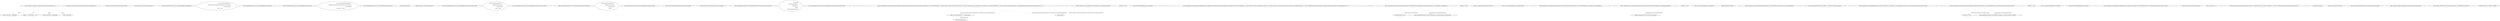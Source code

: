 digraph  {
n0 [cluster="Humanizer.Localisation.ArabicFormatter.GetResourceKey(string, int)", label="Entry Humanizer.Localisation.ArabicFormatter.GetResourceKey(string, int)", span="7-7"];
n2 [cluster="Humanizer.Localisation.ArabicFormatter.GetResourceKey(string, int)", label="return resourceKey + DualPostfix;", span="11-11"];
n3 [cluster="Humanizer.Localisation.ArabicFormatter.GetResourceKey(string, int)", label="number >= 3 && number <= 10", span="14-14"];
n4 [cluster="Humanizer.Localisation.ArabicFormatter.GetResourceKey(string, int)", label="return resourceKey + PluralPostfix;", span="15-15"];
n5 [cluster="Humanizer.Localisation.ArabicFormatter.GetResourceKey(string, int)", label="return resourceKey;", span="17-17"];
n6 [cluster="Humanizer.Localisation.ArabicFormatter.GetResourceKey(string, int)", label="Exit Humanizer.Localisation.ArabicFormatter.GetResourceKey(string, int)", span="7-7"];
m0_17 [cluster="System.Type.InstanceProperty(string, object)", file="InstanceBuilder.cs", label="Entry System.Type.InstanceProperty(string, object)", span="213-213"];
m0_3 [cluster="System.Type.GetGenericArguments()", file="InstanceBuilder.cs", label="Entry System.Type.GetGenericArguments()", span="0-0"];
m0_13 [cluster="CommandLine.Infrastructure.FSharpOptionHelper.ValueOf(object)", file="InstanceBuilder.cs", label="Entry CommandLine.Infrastructure.FSharpOptionHelper.ValueOf(object)", span="36-36"];
m0_14 [cluster="CommandLine.Infrastructure.FSharpOptionHelper.ValueOf(object)", file="InstanceBuilder.cs", label="return typeof(FSharpOption<>)\r\n                .MakeGenericType(GetUnderlyingType(value.GetType()))\r\n                .InstanceProperty(\r\n                    ''Value'', value);", span="38-41"];
m0_15 [cluster="CommandLine.Infrastructure.FSharpOptionHelper.ValueOf(object)", file="InstanceBuilder.cs", label="Exit CommandLine.Infrastructure.FSharpOptionHelper.ValueOf(object)", span="36-36"];
m0_18 [cluster="CommandLine.Infrastructure.FSharpOptionHelper.IsSome(object)", file="InstanceBuilder.cs", label="Entry CommandLine.Infrastructure.FSharpOptionHelper.IsSome(object)", span="44-44"];
m0_19 [cluster="CommandLine.Infrastructure.FSharpOptionHelper.IsSome(object)", file="InstanceBuilder.cs", label="return (bool)typeof(FSharpOption<>)\r\n                .MakeGenericType(GetUnderlyingType(value.GetType()))\r\n                .StaticMethod(\r\n                    ''get_IsSome'', value);", span="46-49"];
m0_20 [cluster="CommandLine.Infrastructure.FSharpOptionHelper.IsSome(object)", file="InstanceBuilder.cs", label="Exit CommandLine.Infrastructure.FSharpOptionHelper.IsSome(object)", span="44-44"];
m0_16 [cluster="object.GetType()", file="InstanceBuilder.cs", label="Entry object.GetType()", span="0-0"];
m0_12 [cluster="System.Type.StaticProperty(string)", file="InstanceBuilder.cs", label="Entry System.Type.StaticProperty(string)", span="198-198"];
m0_4 [cluster="CommandLine.Infrastructure.FSharpOptionHelper.Some(System.Type, object)", file="InstanceBuilder.cs", label="Entry CommandLine.Infrastructure.FSharpOptionHelper.Some(System.Type, object)", span="20-20"];
m0_5 [cluster="CommandLine.Infrastructure.FSharpOptionHelper.Some(System.Type, object)", file="InstanceBuilder.cs", label="return typeof(FSharpOption<>)\r\n                    .MakeGenericType(type)\r\n                    .StaticMethod(\r\n                        ''Some'', value);", span="22-25"];
m0_6 [cluster="CommandLine.Infrastructure.FSharpOptionHelper.Some(System.Type, object)", file="InstanceBuilder.cs", label="Exit CommandLine.Infrastructure.FSharpOptionHelper.Some(System.Type, object)", span="20-20"];
m0_9 [cluster="CommandLine.Infrastructure.FSharpOptionHelper.None(System.Type)", file="InstanceBuilder.cs", label="Entry CommandLine.Infrastructure.FSharpOptionHelper.None(System.Type)", span="28-28"];
m0_10 [cluster="CommandLine.Infrastructure.FSharpOptionHelper.None(System.Type)", file="InstanceBuilder.cs", label="return typeof(FSharpOption<>)\r\n                    .MakeGenericType(type)\r\n                    .StaticProperty(\r\n                        ''None'');", span="30-33"];
m0_11 [cluster="CommandLine.Infrastructure.FSharpOptionHelper.None(System.Type)", file="InstanceBuilder.cs", label="Exit CommandLine.Infrastructure.FSharpOptionHelper.None(System.Type)", span="28-28"];
m0_7 [cluster="System.Type.MakeGenericType(params System.Type[])", file="InstanceBuilder.cs", label="Entry System.Type.MakeGenericType(params System.Type[])", span="0-0"];
m0_8 [cluster="System.Type.StaticMethod(string, params object[])", file="InstanceBuilder.cs", label="Entry System.Type.StaticMethod(string, params object[])", span="183-183"];
m0_0 [cluster="CommandLine.Infrastructure.FSharpOptionHelper.GetUnderlyingType(System.Type)", file="InstanceBuilder.cs", label="Entry CommandLine.Infrastructure.FSharpOptionHelper.GetUnderlyingType(System.Type)", span="11-11"];
m0_1 [cluster="CommandLine.Infrastructure.FSharpOptionHelper.GetUnderlyingType(System.Type)", file="InstanceBuilder.cs", label="return type\r\n#if NETSTANDARD1_5\r\n                .GetTypeInfo()\r\n#endif\r\n                .GetGenericArguments()[0];", span="13-17"];
m0_2 [cluster="CommandLine.Infrastructure.FSharpOptionHelper.GetUnderlyingType(System.Type)", file="InstanceBuilder.cs", label="Exit CommandLine.Infrastructure.FSharpOptionHelper.GetUnderlyingType(System.Type)", span="11-11"];
m1_30 [cluster="CommandLine.Core.SpecificationPropertyExtensions.Validate(System.Collections.Generic.IEnumerable<CommandLine.Core.SpecificationProperty>, System.Collections.Generic.IEnumerable<System.Func<System.Collections.Generic.IEnumerable<CommandLine.Core.SpecificationProperty>, System.Collections.Generic.IEnumerable<CommandLine.Infrastructure.Maybe<CommandLine.Error>>>>)", file="ReflectionHelper.cs", label="Entry CommandLine.Core.SpecificationPropertyExtensions.Validate(System.Collections.Generic.IEnumerable<CommandLine.Core.SpecificationProperty>, System.Collections.Generic.IEnumerable<System.Func<System.Collections.Generic.IEnumerable<CommandLine.Core.SpecificationProperty>, System.Collections.Generic.IEnumerable<CommandLine.Infrastructure.Maybe<CommandLine.Error>>>>)", span="44-44"];
m1_31 [cluster="CommandLine.Core.SpecificationPropertyExtensions.Validate(System.Collections.Generic.IEnumerable<CommandLine.Core.SpecificationProperty>, System.Collections.Generic.IEnumerable<System.Func<System.Collections.Generic.IEnumerable<CommandLine.Core.SpecificationProperty>, System.Collections.Generic.IEnumerable<CommandLine.Infrastructure.Maybe<CommandLine.Error>>>>)", file="ReflectionHelper.cs", label="specProps == null", span="49-49"];
m1_33 [cluster="CommandLine.Core.SpecificationPropertyExtensions.Validate(System.Collections.Generic.IEnumerable<CommandLine.Core.SpecificationProperty>, System.Collections.Generic.IEnumerable<System.Func<System.Collections.Generic.IEnumerable<CommandLine.Core.SpecificationProperty>, System.Collections.Generic.IEnumerable<CommandLine.Infrastructure.Maybe<CommandLine.Error>>>>)", file="ReflectionHelper.cs", label="return rules.SelectMany(rule => rule(specProps));", span="51-51"];
m1_32 [cluster="CommandLine.Core.SpecificationPropertyExtensions.Validate(System.Collections.Generic.IEnumerable<CommandLine.Core.SpecificationProperty>, System.Collections.Generic.IEnumerable<System.Func<System.Collections.Generic.IEnumerable<CommandLine.Core.SpecificationProperty>, System.Collections.Generic.IEnumerable<CommandLine.Infrastructure.Maybe<CommandLine.Error>>>>)", file="ReflectionHelper.cs", label="throw new ArgumentNullException(''specProps'');", span="49-49"];
m1_34 [cluster="CommandLine.Core.SpecificationPropertyExtensions.Validate(System.Collections.Generic.IEnumerable<CommandLine.Core.SpecificationProperty>, System.Collections.Generic.IEnumerable<System.Func<System.Collections.Generic.IEnumerable<CommandLine.Core.SpecificationProperty>, System.Collections.Generic.IEnumerable<CommandLine.Infrastructure.Maybe<CommandLine.Error>>>>)", file="ReflectionHelper.cs", label="Exit CommandLine.Core.SpecificationPropertyExtensions.Validate(System.Collections.Generic.IEnumerable<CommandLine.Core.SpecificationProperty>, System.Collections.Generic.IEnumerable<System.Func<System.Collections.Generic.IEnumerable<CommandLine.Core.SpecificationProperty>, System.Collections.Generic.IEnumerable<CommandLine.Infrastructure.Maybe<CommandLine.Error>>>>)", span="44-44"];
m1_0 [cluster="CommandLine.Core.SpecificationPropertyExtensions.WithSpecification(CommandLine.Core.SpecificationProperty, CommandLine.Core.Specification)", file="ReflectionHelper.cs", label="Entry CommandLine.Core.SpecificationPropertyExtensions.WithSpecification(CommandLine.Core.SpecificationProperty, CommandLine.Core.Specification)", span="11-11"];
m1_1 [cluster="CommandLine.Core.SpecificationPropertyExtensions.WithSpecification(CommandLine.Core.SpecificationProperty, CommandLine.Core.Specification)", file="ReflectionHelper.cs", label="specProp == null", span="13-13"];
m1_3 [cluster="CommandLine.Core.SpecificationPropertyExtensions.WithSpecification(CommandLine.Core.SpecificationProperty, CommandLine.Core.Specification)", file="ReflectionHelper.cs", label="newSpecification == null", span="14-14"];
m1_5 [cluster="CommandLine.Core.SpecificationPropertyExtensions.WithSpecification(CommandLine.Core.SpecificationProperty, CommandLine.Core.Specification)", file="ReflectionHelper.cs", label="return SpecificationProperty.Create(newSpecification, specProp.Property, specProp.Value);", span="16-16"];
m1_2 [cluster="CommandLine.Core.SpecificationPropertyExtensions.WithSpecification(CommandLine.Core.SpecificationProperty, CommandLine.Core.Specification)", file="ReflectionHelper.cs", label="throw new ArgumentNullException(''specProp'');", span="13-13"];
m1_4 [cluster="CommandLine.Core.SpecificationPropertyExtensions.WithSpecification(CommandLine.Core.SpecificationProperty, CommandLine.Core.Specification)", file="ReflectionHelper.cs", label="throw new ArgumentNullException(''newSpecification'');", span="14-14"];
m1_6 [cluster="CommandLine.Core.SpecificationPropertyExtensions.WithSpecification(CommandLine.Core.SpecificationProperty, CommandLine.Core.Specification)", file="ReflectionHelper.cs", label="Exit CommandLine.Core.SpecificationPropertyExtensions.WithSpecification(CommandLine.Core.SpecificationProperty, CommandLine.Core.Specification)", span="11-11"];
m1_16 [cluster="CommandLine.Core.SpecificationPropertyExtensions.GetConversionType(CommandLine.Core.SpecificationProperty)", file="ReflectionHelper.cs", label="Entry CommandLine.Core.SpecificationPropertyExtensions.GetConversionType(CommandLine.Core.SpecificationProperty)", span="27-27"];
m1_17 [cluster="CommandLine.Core.SpecificationPropertyExtensions.GetConversionType(CommandLine.Core.SpecificationProperty)", file="ReflectionHelper.cs", label="specProp == null", span="29-29"];
m1_19 [cluster="CommandLine.Core.SpecificationPropertyExtensions.GetConversionType(CommandLine.Core.SpecificationProperty)", file="ReflectionHelper.cs", label="specProp.Specification.ConversionType.ToDescriptor()", span="31-31"];
m1_18 [cluster="CommandLine.Core.SpecificationPropertyExtensions.GetConversionType(CommandLine.Core.SpecificationProperty)", file="ReflectionHelper.cs", label="throw new ArgumentNullException(''specProp'');", span="29-29"];
m1_20 [cluster="CommandLine.Core.SpecificationPropertyExtensions.GetConversionType(CommandLine.Core.SpecificationProperty)", file="ReflectionHelper.cs", label="TypeDescriptorKind.Sequence", span="33-33"];
m1_23 [cluster="CommandLine.Core.SpecificationPropertyExtensions.GetConversionType(CommandLine.Core.SpecificationProperty)", file="ReflectionHelper.cs", label="Exit CommandLine.Core.SpecificationPropertyExtensions.GetConversionType(CommandLine.Core.SpecificationProperty)", span="27-27"];
m1_29 [cluster="CommandLine.Infrastructure.Maybe<T>.FromJust<T>(System.Exception)", file="ReflectionHelper.cs", label="Entry CommandLine.Infrastructure.Maybe<T>.FromJust<T>(System.Exception)", span="137-137"];
m1_8 [cluster="CommandLine.Core.SpecificationProperty.Create(CommandLine.Core.Specification, System.Reflection.PropertyInfo, CommandLine.Infrastructure.Maybe<object>)", file="ReflectionHelper.cs", label="Entry CommandLine.Core.SpecificationProperty.Create(CommandLine.Core.Specification, System.Reflection.PropertyInfo, CommandLine.Infrastructure.Maybe<object>)", span="21-21"];
m1_9 [cluster="CommandLine.Core.SpecificationPropertyExtensions.WithValue(CommandLine.Core.SpecificationProperty, CommandLine.Infrastructure.Maybe<object>)", file="ReflectionHelper.cs", label="Entry CommandLine.Core.SpecificationPropertyExtensions.WithValue(CommandLine.Core.SpecificationProperty, CommandLine.Infrastructure.Maybe<object>)", span="19-19"];
m1_10 [cluster="CommandLine.Core.SpecificationPropertyExtensions.WithValue(CommandLine.Core.SpecificationProperty, CommandLine.Infrastructure.Maybe<object>)", file="ReflectionHelper.cs", label="specProp == null", span="21-21"];
m1_12 [cluster="CommandLine.Core.SpecificationPropertyExtensions.WithValue(CommandLine.Core.SpecificationProperty, CommandLine.Infrastructure.Maybe<object>)", file="ReflectionHelper.cs", label="newValue == null", span="22-22"];
m1_14 [cluster="CommandLine.Core.SpecificationPropertyExtensions.WithValue(CommandLine.Core.SpecificationProperty, CommandLine.Infrastructure.Maybe<object>)", file="ReflectionHelper.cs", label="return SpecificationProperty.Create(specProp.Specification, specProp.Property, newValue);", span="24-24"];
m1_11 [cluster="CommandLine.Core.SpecificationPropertyExtensions.WithValue(CommandLine.Core.SpecificationProperty, CommandLine.Infrastructure.Maybe<object>)", file="ReflectionHelper.cs", label="throw new ArgumentNullException(''specProp'');", span="21-21"];
m1_13 [cluster="CommandLine.Core.SpecificationPropertyExtensions.WithValue(CommandLine.Core.SpecificationProperty, CommandLine.Infrastructure.Maybe<object>)", file="ReflectionHelper.cs", label="throw new ArgumentNullException(''newValue'');", span="22-22"];
m1_15 [cluster="CommandLine.Core.SpecificationPropertyExtensions.WithValue(CommandLine.Core.SpecificationProperty, CommandLine.Infrastructure.Maybe<object>)", file="ReflectionHelper.cs", label="Exit CommandLine.Core.SpecificationPropertyExtensions.WithValue(CommandLine.Core.SpecificationProperty, CommandLine.Infrastructure.Maybe<object>)", span="19-19"];
m1_25 [cluster="System.Type.GetGenericArguments()", file="ReflectionHelper.cs", label="Entry System.Type.GetGenericArguments()", span="0-0"];
m1_27 [cluster="T.ToMaybe<T>()", file="ReflectionHelper.cs", label="Entry T.ToMaybe<T>()", span="82-82"];
m1_35 [cluster="System.Collections.Generic.IEnumerable<TSource>.SelectMany<TSource, TResult>(System.Func<TSource, System.Collections.Generic.IEnumerable<TResult>>)", file="ReflectionHelper.cs", label="Entry System.Collections.Generic.IEnumerable<TSource>.SelectMany<TSource, TResult>(System.Func<TSource, System.Collections.Generic.IEnumerable<TResult>>)", span="0-0"];
m1_36 [cluster="lambda expression", file="ReflectionHelper.cs", label="Entry lambda expression", span="51-51"];
m1_37 [cluster="lambda expression", file="ReflectionHelper.cs", label="rule(specProps)", span="51-51"];
m1_38 [cluster="lambda expression", file="ReflectionHelper.cs", label="Exit lambda expression", span="51-51"];
m1_24 [cluster="System.Type.ToDescriptor()", file="ReflectionHelper.cs", label="Entry System.Type.ToDescriptor()", span="22-22"];
m1_7 [cluster="System.ArgumentNullException.ArgumentNullException(string)", file="ReflectionHelper.cs", label="Entry System.ArgumentNullException.ArgumentNullException(string)", span="0-0"];
m1_28 [cluster="System.InvalidOperationException.InvalidOperationException(string)", file="ReflectionHelper.cs", label="Entry System.InvalidOperationException.InvalidOperationException(string)", span="0-0"];
m1_26 [cluster="System.Collections.Generic.IEnumerable<TSource>.SingleOrDefault<TSource>()", file="ReflectionHelper.cs", label="Entry System.Collections.Generic.IEnumerable<TSource>.SingleOrDefault<TSource>()", span="0-0"];
m1_39 [cluster="System.Func<T, TResult>.Invoke(T)", file="ReflectionHelper.cs", label="Entry System.Func<T, TResult>.Invoke(T)", span="0-0"];
m1_40 [file="ReflectionHelper.cs", label="System.Collections.Generic.IEnumerable<CommandLine.Core.SpecificationProperty>", span=""];
n0 -> n2  [color=darkseagreen4, key=1, label=string, style=dashed];
n0 -> n3  [color=darkseagreen4, key=1, label=int, style=dashed];
n0 -> n4  [color=darkseagreen4, key=1, label=string, style=dashed];
n0 -> n5  [color=darkseagreen4, key=1, label=string, style=dashed];
m1_30 -> m1_33  [color=darkseagreen4, key=1, label="System.Collections.Generic.IEnumerable<CommandLine.Core.SpecificationProperty>", style=dashed];
m1_30 -> m1_37  [color=darkseagreen4, key=1, label="System.Collections.Generic.IEnumerable<CommandLine.Core.SpecificationProperty>", style=dashed];
m1_33 -> m1_36  [color=darkseagreen4, key=1, label="lambda expression", style=dashed];
m1_0 -> m1_3  [color=darkseagreen4, key=1, label="CommandLine.Core.Specification", style=dashed];
m1_0 -> m1_5  [color=darkseagreen4, key=1, label="CommandLine.Core.SpecificationProperty", style=dashed];
m1_16 -> m1_19  [color=darkseagreen4, key=1, label="CommandLine.Core.SpecificationProperty", style=dashed];
m1_9 -> m1_12  [color=darkseagreen4, key=1, label="CommandLine.Infrastructure.Maybe<object>", style=dashed];
m1_9 -> m1_14  [color=darkseagreen4, key=1, label="CommandLine.Core.SpecificationProperty", style=dashed];
m1_40 -> m1_37  [color=darkseagreen4, key=1, label="System.Collections.Generic.IEnumerable<CommandLine.Core.SpecificationProperty>", style=dashed];
}
